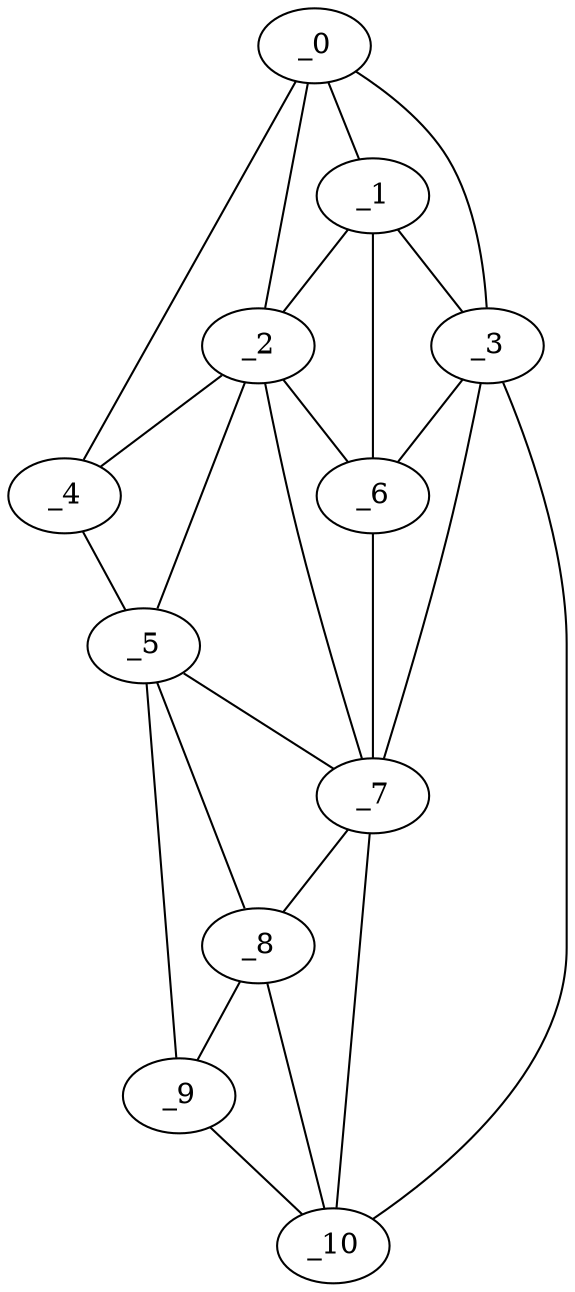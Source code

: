 graph "obj21__30.gxl" {
	_0	 [x=6,
		y=51];
	_1	 [x=56,
		y=56];
	_0 -- _1	 [valence=2];
	_2	 [x=56,
		y=66];
	_0 -- _2	 [valence=2];
	_3	 [x=59,
		y=45];
	_0 -- _3	 [valence=1];
	_4	 [x=61,
		y=72];
	_0 -- _4	 [valence=1];
	_1 -- _2	 [valence=2];
	_1 -- _3	 [valence=2];
	_6	 [x=68,
		y=52];
	_1 -- _6	 [valence=2];
	_2 -- _4	 [valence=2];
	_5	 [x=65,
		y=73];
	_2 -- _5	 [valence=2];
	_2 -- _6	 [valence=2];
	_7	 [x=72,
		y=54];
	_2 -- _7	 [valence=2];
	_3 -- _6	 [valence=2];
	_3 -- _7	 [valence=2];
	_10	 [x=126,
		y=67];
	_3 -- _10	 [valence=1];
	_4 -- _5	 [valence=1];
	_5 -- _7	 [valence=2];
	_8	 [x=77,
		y=58];
	_5 -- _8	 [valence=2];
	_9	 [x=125,
		y=77];
	_5 -- _9	 [valence=1];
	_6 -- _7	 [valence=2];
	_7 -- _8	 [valence=2];
	_7 -- _10	 [valence=2];
	_8 -- _9	 [valence=1];
	_8 -- _10	 [valence=1];
	_9 -- _10	 [valence=1];
}
